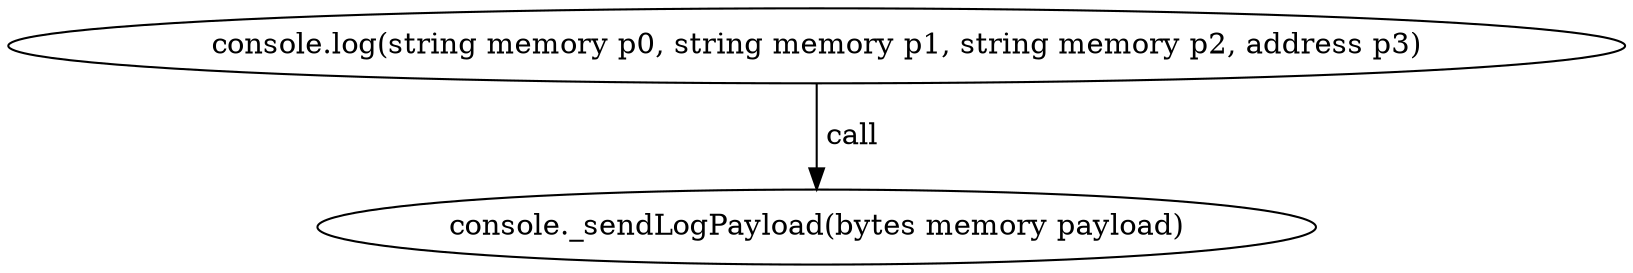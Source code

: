 digraph "" {
	graph [bb="0,0,646.44,124.8"];
	node [label="\N"];
	"console.log(string memory p0, string memory p1, string memory p2, address p3)"	 [height=0.5,
		pos="323.22,106.8",
		width=8.9783];
	"console._sendLogPayload(bytes memory payload)"	 [height=0.5,
		pos="323.22,18",
		width=5.7372];
	"console.log(string memory p0, string memory p1, string memory p2, address p3)" -> "console._sendLogPayload(bytes memory payload)" [key=call,
	label=" call",
	lp="335.08,62.4",
	pos="e,323.22,36.072 323.22,88.401 323.22,76.295 323.22,60.208 323.22,46.467"];
}
digraph "" {
	graph [bb="0,0,646.44,124.8"];
	node [label="\N"];
	"console.log(string memory p0, string memory p1, string memory p2, address p3)"	 [height=0.5,
		pos="323.22,106.8",
		width=8.9783];
	"console._sendLogPayload(bytes memory payload)"	 [height=0.5,
		pos="323.22,18",
		width=5.7372];
	"console.log(string memory p0, string memory p1, string memory p2, address p3)" -> "console._sendLogPayload(bytes memory payload)" [key=call,
	label=" call",
	lp="335.08,62.4",
	pos="e,323.22,36.072 323.22,88.401 323.22,76.295 323.22,60.208 323.22,46.467"];
}
